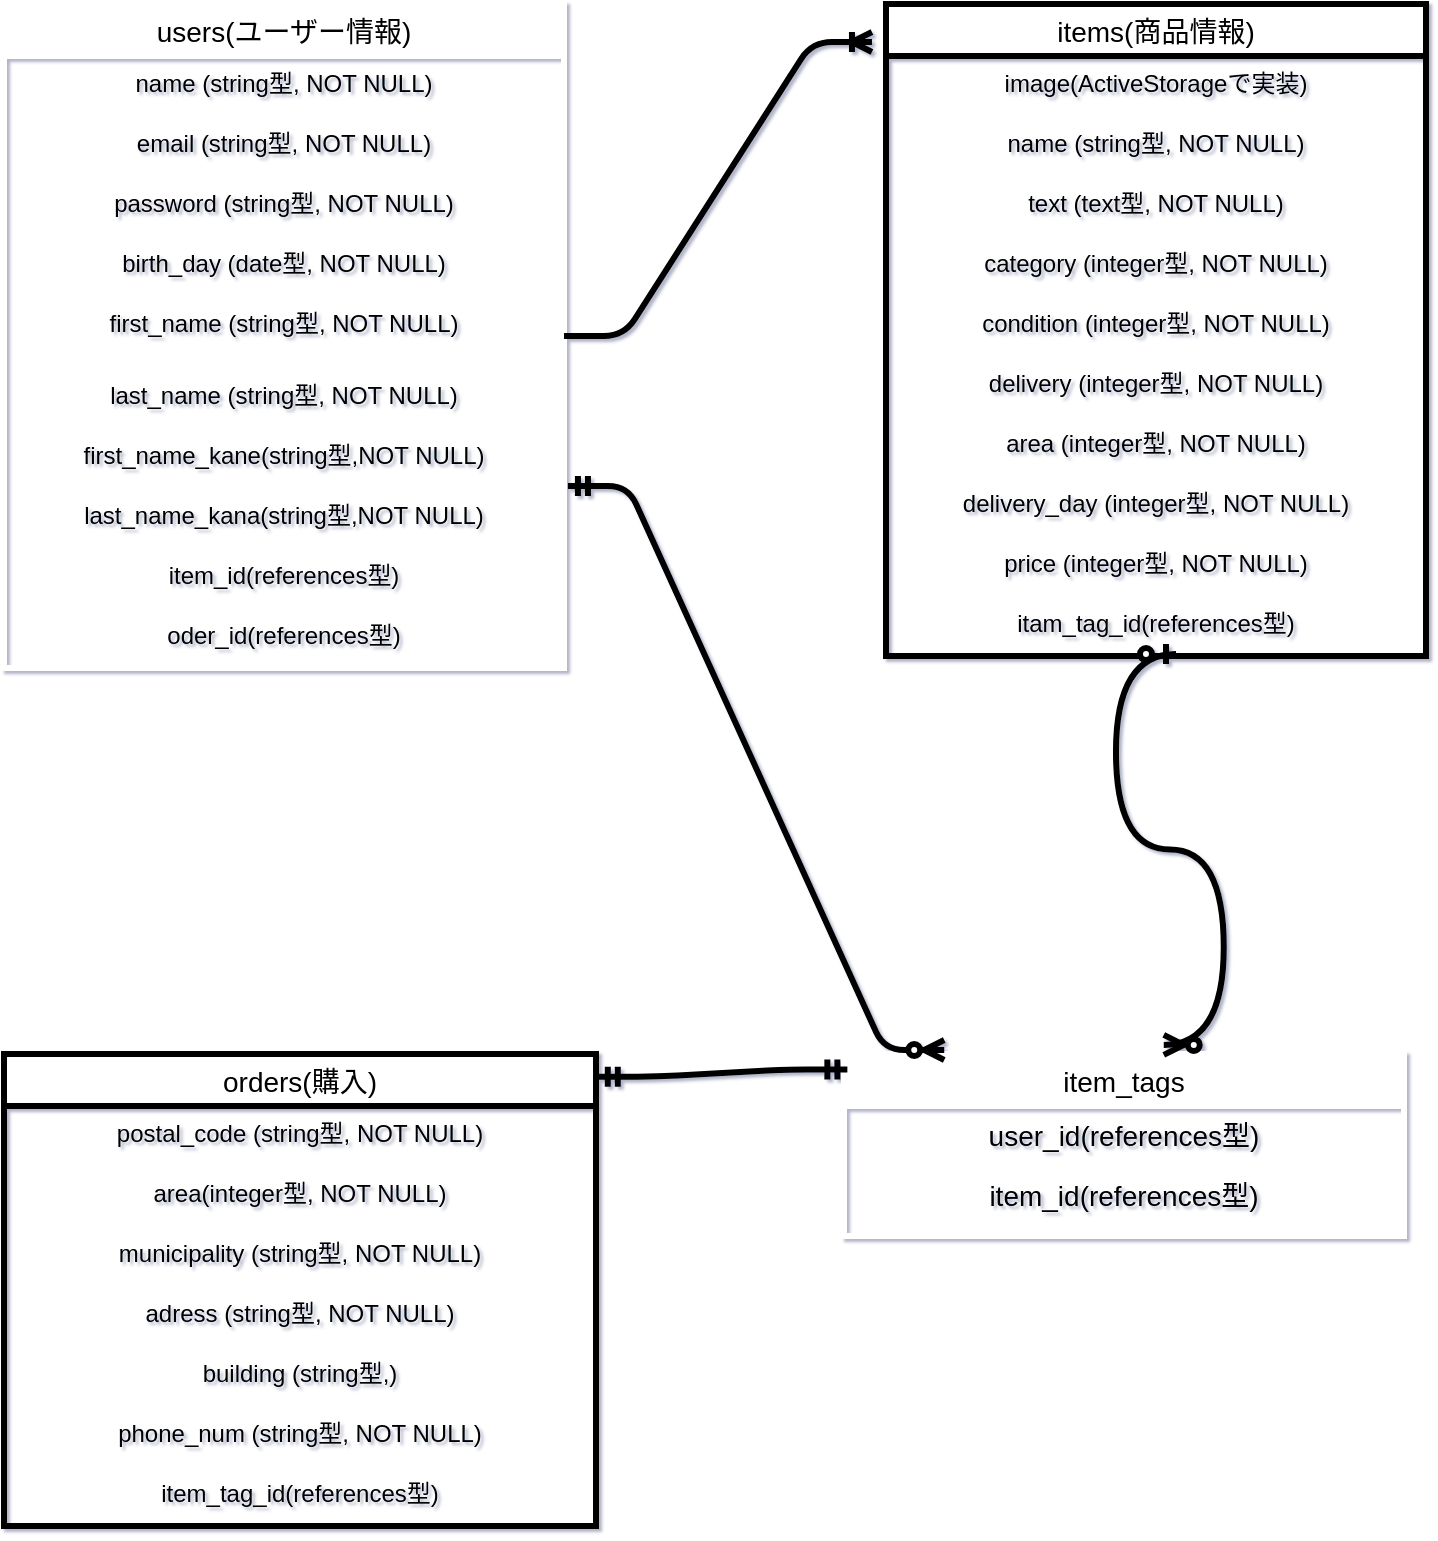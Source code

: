 <mxfile>
    <diagram id="lORFSKRW5LW8WPC1u9rT" name="ページ1">
        <mxGraphModel dx="1098" dy="1042" grid="1" gridSize="7" guides="1" tooltips="1" connect="1" arrows="0" fold="1" page="1" pageScale="1" pageWidth="827" pageHeight="1169" math="0" shadow="1">
            <root>
                <mxCell id="0"/>
                <mxCell id="1" parent="0"/>
                <mxCell id="52" value="users(ユーザー情報)" style="swimlane;fontStyle=0;childLayout=stackLayout;horizontal=1;startSize=26;horizontalStack=0;resizeParent=1;resizeParentMax=0;resizeLast=0;collapsible=1;marginBottom=0;align=center;fontSize=14;strokeColor=#FFFFFF;strokeWidth=3;" parent="1" vertex="1">
                    <mxGeometry x="70" y="35" width="280" height="332" as="geometry"/>
                </mxCell>
                <mxCell id="53" value="name (string型, NOT NULL)" style="text;strokeColor=none;fillColor=none;spacingLeft=4;spacingRight=4;overflow=hidden;rotatable=0;points=[[0,0.5],[1,0.5]];portConstraint=eastwest;fontSize=12;align=center;labelBackgroundColor=none;labelBorderColor=none;" parent="52" vertex="1">
                    <mxGeometry y="26" width="280" height="30" as="geometry"/>
                </mxCell>
                <mxCell id="57" value="email (string型, NOT NULL)" style="text;strokeColor=none;fillColor=none;spacingLeft=4;spacingRight=4;overflow=hidden;rotatable=0;points=[[0,0.5],[1,0.5]];portConstraint=eastwest;fontSize=12;align=center;" parent="52" vertex="1">
                    <mxGeometry y="56" width="280" height="30" as="geometry"/>
                </mxCell>
                <mxCell id="54" value="password (string型, NOT NULL)" style="text;strokeColor=none;fillColor=none;spacingLeft=4;spacingRight=4;overflow=hidden;rotatable=0;points=[[0,0.5],[1,0.5]];portConstraint=eastwest;fontSize=12;align=center;" parent="52" vertex="1">
                    <mxGeometry y="86" width="280" height="30" as="geometry"/>
                </mxCell>
                <mxCell id="55" value="birth_day (date型, NOT NULL)" style="text;strokeColor=none;fillColor=none;spacingLeft=4;spacingRight=4;overflow=hidden;rotatable=0;points=[[0,0.5],[1,0.5]];portConstraint=eastwest;fontSize=12;align=center;" parent="52" vertex="1">
                    <mxGeometry y="116" width="280" height="30" as="geometry"/>
                </mxCell>
                <mxCell id="58" value="first_name (string型, NOT NULL)" style="text;strokeColor=none;fillColor=none;spacingLeft=4;spacingRight=4;overflow=hidden;rotatable=0;points=[[0,0.5],[1,0.5]];portConstraint=eastwest;fontSize=12;align=center;" parent="52" vertex="1">
                    <mxGeometry y="146" width="280" height="36" as="geometry"/>
                </mxCell>
                <mxCell id="56" value="last_name (string型, NOT NULL)" style="text;strokeColor=none;fillColor=none;spacingLeft=4;spacingRight=4;overflow=hidden;rotatable=0;points=[[0,0.5],[1,0.5]];portConstraint=eastwest;fontSize=12;align=center;" parent="52" vertex="1">
                    <mxGeometry y="182" width="280" height="30" as="geometry"/>
                </mxCell>
                <mxCell id="147" value="first_name_kane(string型,NOT NULL)" style="text;strokeColor=none;fillColor=none;spacingLeft=4;spacingRight=4;overflow=hidden;rotatable=0;points=[[0,0.5],[1,0.5]];portConstraint=eastwest;fontSize=12;align=center;" parent="52" vertex="1">
                    <mxGeometry y="212" width="280" height="30" as="geometry"/>
                </mxCell>
                <mxCell id="148" value="last_name_kana(string型,NOT NULL)" style="text;strokeColor=none;fillColor=none;spacingLeft=4;spacingRight=4;overflow=hidden;rotatable=0;points=[[0,0.5],[1,0.5]];portConstraint=eastwest;fontSize=12;align=center;" parent="52" vertex="1">
                    <mxGeometry y="242" width="280" height="30" as="geometry"/>
                </mxCell>
                <mxCell id="150" value="item_id(references型)" style="text;strokeColor=none;fillColor=none;spacingLeft=4;spacingRight=4;overflow=hidden;rotatable=0;points=[[0,0.5],[1,0.5]];portConstraint=eastwest;fontSize=12;align=center;" parent="52" vertex="1">
                    <mxGeometry y="272" width="280" height="30" as="geometry"/>
                </mxCell>
                <mxCell id="151" value="oder_id(references型)" style="text;strokeColor=none;fillColor=none;spacingLeft=4;spacingRight=4;overflow=hidden;rotatable=0;points=[[0,0.5],[1,0.5]];portConstraint=eastwest;fontSize=12;align=center;" parent="52" vertex="1">
                    <mxGeometry y="302" width="280" height="30" as="geometry"/>
                </mxCell>
                <mxCell id="60" value="items(商品情報)" style="swimlane;fontStyle=0;childLayout=stackLayout;horizontal=1;startSize=26;horizontalStack=0;resizeParent=1;resizeParentMax=0;resizeLast=0;collapsible=1;marginBottom=0;align=center;fontSize=14;strokeWidth=3;" parent="1" vertex="1">
                    <mxGeometry x="511" y="35" width="270" height="326" as="geometry"/>
                </mxCell>
                <mxCell id="61" value="image(ActiveStorageで実装)" style="text;strokeColor=none;fillColor=none;spacingLeft=4;spacingRight=4;overflow=hidden;rotatable=0;points=[[0,0.5],[1,0.5]];portConstraint=eastwest;fontSize=12;align=center;" parent="60" vertex="1">
                    <mxGeometry y="26" width="270" height="30" as="geometry"/>
                </mxCell>
                <mxCell id="62" value="name (string型, NOT NULL)" style="text;strokeColor=none;fillColor=none;spacingLeft=4;spacingRight=4;overflow=hidden;rotatable=0;points=[[0,0.5],[1,0.5]];portConstraint=eastwest;fontSize=12;align=center;" parent="60" vertex="1">
                    <mxGeometry y="56" width="270" height="30" as="geometry"/>
                </mxCell>
                <mxCell id="63" value="text (text型, NOT NULL)" style="text;strokeColor=none;fillColor=none;spacingLeft=4;spacingRight=4;overflow=hidden;rotatable=0;points=[[0,0.5],[1,0.5]];portConstraint=eastwest;fontSize=12;align=center;" parent="60" vertex="1">
                    <mxGeometry y="86" width="270" height="30" as="geometry"/>
                </mxCell>
                <mxCell id="64" value="category (integer型, NOT NULL)" style="text;strokeColor=none;fillColor=none;spacingLeft=4;spacingRight=4;overflow=hidden;rotatable=0;points=[[0,0.5],[1,0.5]];portConstraint=eastwest;fontSize=12;align=center;" parent="60" vertex="1">
                    <mxGeometry y="116" width="270" height="30" as="geometry"/>
                </mxCell>
                <mxCell id="70" value="condition (integer型, NOT NULL)" style="text;strokeColor=none;fillColor=none;spacingLeft=4;spacingRight=4;overflow=hidden;rotatable=0;points=[[0,0.5],[1,0.5]];portConstraint=eastwest;fontSize=12;align=center;" parent="60" vertex="1">
                    <mxGeometry y="146" width="270" height="30" as="geometry"/>
                </mxCell>
                <mxCell id="71" value="delivery (integer型, NOT NULL)" style="text;strokeColor=none;fillColor=none;spacingLeft=4;spacingRight=4;overflow=hidden;rotatable=0;points=[[0,0.5],[1,0.5]];portConstraint=eastwest;fontSize=12;align=center;" parent="60" vertex="1">
                    <mxGeometry y="176" width="270" height="30" as="geometry"/>
                </mxCell>
                <mxCell id="72" value="area (integer型, NOT NULL)" style="text;strokeColor=none;fillColor=none;spacingLeft=4;spacingRight=4;overflow=hidden;rotatable=0;points=[[0,0.5],[1,0.5]];portConstraint=eastwest;fontSize=12;align=center;" parent="60" vertex="1">
                    <mxGeometry y="206" width="270" height="30" as="geometry"/>
                </mxCell>
                <mxCell id="73" value="delivery_day (integer型, NOT NULL)" style="text;strokeColor=none;fillColor=none;spacingLeft=4;spacingRight=4;overflow=hidden;rotatable=0;points=[[0,0.5],[1,0.5]];portConstraint=eastwest;fontSize=12;align=center;" parent="60" vertex="1">
                    <mxGeometry y="236" width="270" height="30" as="geometry"/>
                </mxCell>
                <mxCell id="69" value="price (integer型, NOT NULL)" style="text;strokeColor=none;fillColor=none;spacingLeft=4;spacingRight=4;overflow=hidden;rotatable=0;points=[[0,0.5],[1,0.5]];portConstraint=eastwest;fontSize=12;align=center;" parent="60" vertex="1">
                    <mxGeometry y="266" width="270" height="30" as="geometry"/>
                </mxCell>
                <mxCell id="160" value="itam_tag_id(references型)" style="text;strokeColor=none;fillColor=none;spacingLeft=4;spacingRight=4;overflow=hidden;rotatable=0;points=[[0,0.5],[1,0.5]];portConstraint=eastwest;fontSize=12;align=center;" vertex="1" parent="60">
                    <mxGeometry y="296" width="270" height="30" as="geometry"/>
                </mxCell>
                <mxCell id="74" value="orders(購入)" style="swimlane;fontStyle=0;childLayout=stackLayout;horizontal=1;startSize=26;horizontalStack=0;resizeParent=1;resizeParentMax=0;resizeLast=0;collapsible=1;marginBottom=0;align=center;fontSize=14;strokeWidth=3;" parent="1" vertex="1">
                    <mxGeometry x="70" y="560" width="296" height="236" as="geometry"/>
                </mxCell>
                <mxCell id="77" value="postal_code (string型, NOT NULL)" style="text;strokeColor=none;fillColor=none;spacingLeft=4;spacingRight=4;overflow=hidden;rotatable=0;points=[[0,0.5],[1,0.5]];portConstraint=eastwest;fontSize=12;align=center;" parent="74" vertex="1">
                    <mxGeometry y="26" width="296" height="30" as="geometry"/>
                </mxCell>
                <mxCell id="80" value="area(integer型, NOT NULL)" style="text;strokeColor=none;fillColor=none;spacingLeft=4;spacingRight=4;overflow=hidden;rotatable=0;points=[[0,0.5],[1,0.5]];portConstraint=eastwest;fontSize=12;align=center;" parent="74" vertex="1">
                    <mxGeometry y="56" width="296" height="30" as="geometry"/>
                </mxCell>
                <mxCell id="81" value="municipality (string型, NOT NULL)" style="text;strokeColor=none;fillColor=none;spacingLeft=4;spacingRight=4;overflow=hidden;rotatable=0;points=[[0,0.5],[1,0.5]];portConstraint=eastwest;fontSize=12;align=center;" parent="74" vertex="1">
                    <mxGeometry y="86" width="296" height="30" as="geometry"/>
                </mxCell>
                <mxCell id="79" value="adress (string型, NOT NULL)" style="text;strokeColor=none;fillColor=none;spacingLeft=4;spacingRight=4;overflow=hidden;rotatable=0;points=[[0,0.5],[1,0.5]];portConstraint=eastwest;fontSize=12;align=center;" parent="74" vertex="1">
                    <mxGeometry y="116" width="296" height="30" as="geometry"/>
                </mxCell>
                <mxCell id="83" value="building (string型,)" style="text;strokeColor=none;fillColor=none;spacingLeft=4;spacingRight=4;overflow=hidden;rotatable=0;points=[[0,0.5],[1,0.5]];portConstraint=eastwest;fontSize=12;align=center;labelBackgroundColor=none;" parent="74" vertex="1">
                    <mxGeometry y="146" width="296" height="30" as="geometry"/>
                </mxCell>
                <mxCell id="82" value="phone_num (string型, NOT NULL)" style="text;strokeColor=none;fillColor=none;spacingLeft=4;spacingRight=4;overflow=hidden;rotatable=0;points=[[0,0.5],[1,0.5]];portConstraint=eastwest;fontSize=12;align=center;" parent="74" vertex="1">
                    <mxGeometry y="176" width="296" height="30" as="geometry"/>
                </mxCell>
                <mxCell id="163" value="item_tag_id(references型)" style="text;strokeColor=none;fillColor=none;spacingLeft=4;spacingRight=4;overflow=hidden;rotatable=0;points=[[0,0.5],[1,0.5]];portConstraint=eastwest;fontSize=12;align=center;" vertex="1" parent="74">
                    <mxGeometry y="206" width="296" height="30" as="geometry"/>
                </mxCell>
                <mxCell id="138" value="item_tags" style="swimlane;fontStyle=0;childLayout=stackLayout;horizontal=1;startSize=26;horizontalStack=0;resizeParent=1;resizeParentMax=0;resizeLast=0;collapsible=1;marginBottom=0;align=center;fontSize=14;strokeColor=#FFFFFF;strokeWidth=3;" parent="1" vertex="1">
                    <mxGeometry x="490" y="560" width="280" height="91" as="geometry"/>
                </mxCell>
                <mxCell id="139" value="user_id(references型)" style="text;strokeColor=none;fillColor=none;spacingLeft=4;spacingRight=4;overflow=hidden;rotatable=0;points=[[0,0.5],[1,0.5]];portConstraint=eastwest;fontSize=14;align=center;" parent="138" vertex="1">
                    <mxGeometry y="26" width="280" height="30" as="geometry"/>
                </mxCell>
                <mxCell id="140" value="item_id(references型)" style="text;strokeColor=none;fillColor=none;spacingLeft=4;spacingRight=4;overflow=hidden;rotatable=0;points=[[0,0.5],[1,0.5]];portConstraint=eastwest;fontSize=14;align=center;" parent="138" vertex="1">
                    <mxGeometry y="56" width="280" height="35" as="geometry"/>
                </mxCell>
                <mxCell id="153" value="" style="edgeStyle=entityRelationEdgeStyle;fontSize=12;html=1;endArrow=ERzeroToMany;startArrow=ERzeroToOne;entryX=0.571;entryY=-0.05;entryDx=0;entryDy=0;entryPerimeter=0;curved=1;strokeWidth=3;exitX=0.537;exitY=0.967;exitDx=0;exitDy=0;exitPerimeter=0;" edge="1" parent="1" source="160" target="138">
                    <mxGeometry width="100" height="100" relative="1" as="geometry">
                        <mxPoint x="665" y="385" as="sourcePoint"/>
                        <mxPoint x="602" y="385" as="targetPoint"/>
                    </mxGeometry>
                </mxCell>
                <mxCell id="158" value="" style="edgeStyle=entityRelationEdgeStyle;fontSize=12;html=1;endArrow=ERmandOne;startArrow=ERmandOne;targetPerimeterSpacing=2;strokeWidth=3;exitX=1.003;exitY=0.048;exitDx=0;exitDy=0;exitPerimeter=0;entryX=0.006;entryY=0.085;entryDx=0;entryDy=0;entryPerimeter=0;" edge="1" parent="1" source="74" target="138">
                    <mxGeometry width="100" height="100" relative="1" as="geometry">
                        <mxPoint x="294" y="611" as="sourcePoint"/>
                        <mxPoint x="469" y="694" as="targetPoint"/>
                    </mxGeometry>
                </mxCell>
                <mxCell id="161" value="" style="edgeStyle=entityRelationEdgeStyle;fontSize=12;html=1;endArrow=ERzeroToMany;startArrow=ERmandOne;targetPerimeterSpacing=2;strokeWidth=3;exitX=1.007;exitY=-0.033;exitDx=0;exitDy=0;exitPerimeter=0;entryX=0.179;entryY=-0.022;entryDx=0;entryDy=0;entryPerimeter=0;" edge="1" parent="1" source="148" target="138">
                    <mxGeometry width="100" height="100" relative="1" as="geometry">
                        <mxPoint x="399" y="422" as="sourcePoint"/>
                        <mxPoint x="567" y="546" as="targetPoint"/>
                    </mxGeometry>
                </mxCell>
                <mxCell id="165" value="" style="edgeStyle=entityRelationEdgeStyle;fontSize=12;html=1;endArrow=ERoneToMany;targetPerimeterSpacing=2;strokeWidth=3;entryX=-0.026;entryY=-0.233;entryDx=0;entryDy=0;entryPerimeter=0;" edge="1" parent="1" source="52" target="61">
                    <mxGeometry width="100" height="100" relative="1" as="geometry">
                        <mxPoint x="350" y="35" as="sourcePoint"/>
                        <mxPoint x="499" y="385" as="targetPoint"/>
                    </mxGeometry>
                </mxCell>
            </root>
        </mxGraphModel>
    </diagram>
</mxfile>